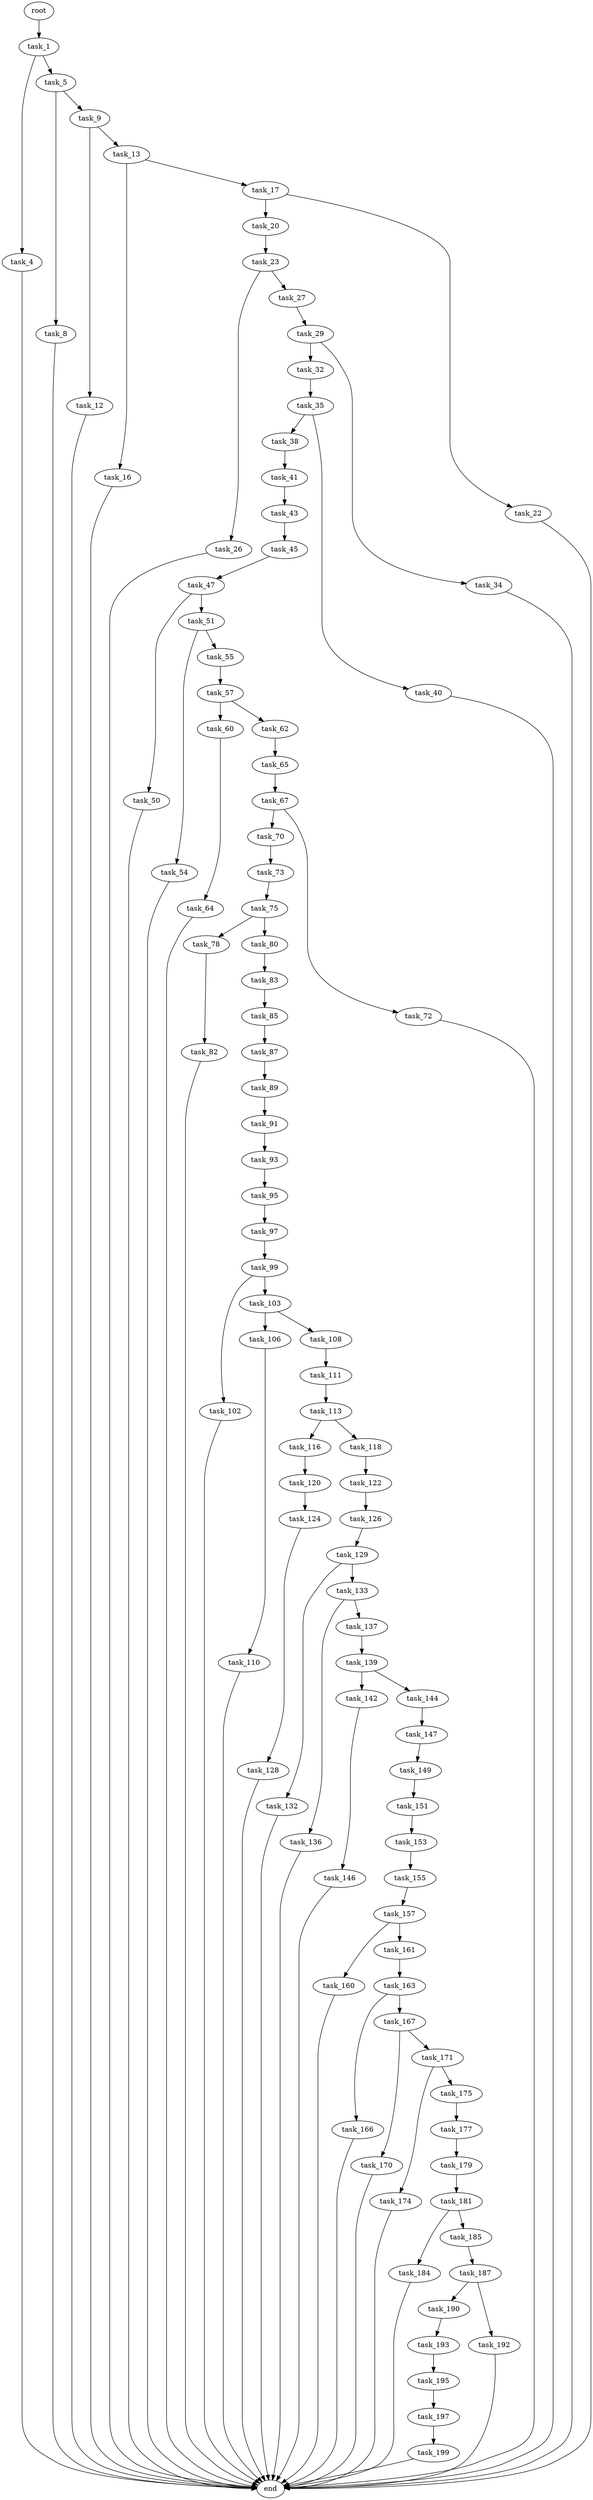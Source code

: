 digraph G {
  root [size="0.000000"];
  task_1 [size="782757789696.000000"];
  task_4 [size="84070534169.000000"];
  task_5 [size="58578694265.000000"];
  task_8 [size="23012560814.000000"];
  task_9 [size="791153551199.000000"];
  task_12 [size="5142911347.000000"];
  task_13 [size="661700584858.000000"];
  task_16 [size="35632038954.000000"];
  task_17 [size="231928233984.000000"];
  task_20 [size="23231166865.000000"];
  task_22 [size="885742083403.000000"];
  task_23 [size="231928233984.000000"];
  task_26 [size="2307729830.000000"];
  task_27 [size="3410196608.000000"];
  task_29 [size="134217728000.000000"];
  task_32 [size="15231511743.000000"];
  task_34 [size="8589934592.000000"];
  task_35 [size="489122939996.000000"];
  task_38 [size="12300863362.000000"];
  task_40 [size="226277587820.000000"];
  task_41 [size="70669514507.000000"];
  task_43 [size="398479780682.000000"];
  task_45 [size="231928233984.000000"];
  task_47 [size="220280795643.000000"];
  task_50 [size="8589934592.000000"];
  task_51 [size="186765850739.000000"];
  task_54 [size="17957862678.000000"];
  task_55 [size="120234082055.000000"];
  task_57 [size="231928233984.000000"];
  task_60 [size="6734595672.000000"];
  task_62 [size="5252683611.000000"];
  task_64 [size="46560288942.000000"];
  task_65 [size="251391790627.000000"];
  task_67 [size="7080974158.000000"];
  task_70 [size="4731851321.000000"];
  task_72 [size="231928233984.000000"];
  task_73 [size="60302591987.000000"];
  task_75 [size="782757789696.000000"];
  task_78 [size="68719476736.000000"];
  task_80 [size="231928233984.000000"];
  task_82 [size="8589934592.000000"];
  task_83 [size="54881922358.000000"];
  task_85 [size="68719476736.000000"];
  task_87 [size="549755813888.000000"];
  task_89 [size="2352997145.000000"];
  task_91 [size="134217728000.000000"];
  task_93 [size="549755813888.000000"];
  task_95 [size="8761799979.000000"];
  task_97 [size="782757789696.000000"];
  task_99 [size="2677465177.000000"];
  task_102 [size="648444114988.000000"];
  task_103 [size="483135322559.000000"];
  task_106 [size="6476109777.000000"];
  task_108 [size="549755813888.000000"];
  task_110 [size="134217728000.000000"];
  task_111 [size="16507148697.000000"];
  task_113 [size="12477412395.000000"];
  task_116 [size="15076729140.000000"];
  task_118 [size="16445523759.000000"];
  task_120 [size="1808391463.000000"];
  task_122 [size="507619132.000000"];
  task_124 [size="45549945059.000000"];
  task_126 [size="28991029248.000000"];
  task_128 [size="782757789696.000000"];
  task_129 [size="3979973965.000000"];
  task_132 [size="8589934592.000000"];
  task_133 [size="4216680971.000000"];
  task_136 [size="43952136600.000000"];
  task_137 [size="12548293468.000000"];
  task_139 [size="302015978788.000000"];
  task_142 [size="782757789696.000000"];
  task_144 [size="533816080.000000"];
  task_146 [size="1390135612.000000"];
  task_147 [size="782757789696.000000"];
  task_149 [size="6811003144.000000"];
  task_151 [size="683815001145.000000"];
  task_153 [size="4938309712.000000"];
  task_155 [size="549755813888.000000"];
  task_157 [size="68719476736.000000"];
  task_160 [size="16583822758.000000"];
  task_161 [size="68719476736.000000"];
  task_163 [size="251263992726.000000"];
  task_166 [size="7383250895.000000"];
  task_167 [size="68719476736.000000"];
  task_170 [size="621819067221.000000"];
  task_171 [size="24128584602.000000"];
  task_174 [size="134217728000.000000"];
  task_175 [size="1309259060.000000"];
  task_177 [size="41870863153.000000"];
  task_179 [size="184454748952.000000"];
  task_181 [size="8696970641.000000"];
  task_184 [size="401330763024.000000"];
  task_185 [size="68719476736.000000"];
  task_187 [size="3323905121.000000"];
  task_190 [size="368293445632.000000"];
  task_192 [size="31194963063.000000"];
  task_193 [size="13962715741.000000"];
  task_195 [size="11751746420.000000"];
  task_197 [size="8931226225.000000"];
  task_199 [size="15454529796.000000"];
  end [size="0.000000"];

  root -> task_1 [size="1.000000"];
  task_1 -> task_4 [size="679477248.000000"];
  task_1 -> task_5 [size="679477248.000000"];
  task_4 -> end [size="1.000000"];
  task_5 -> task_8 [size="209715200.000000"];
  task_5 -> task_9 [size="209715200.000000"];
  task_8 -> end [size="1.000000"];
  task_9 -> task_12 [size="679477248.000000"];
  task_9 -> task_13 [size="679477248.000000"];
  task_12 -> end [size="1.000000"];
  task_13 -> task_16 [size="679477248.000000"];
  task_13 -> task_17 [size="679477248.000000"];
  task_16 -> end [size="1.000000"];
  task_17 -> task_20 [size="301989888.000000"];
  task_17 -> task_22 [size="301989888.000000"];
  task_20 -> task_23 [size="838860800.000000"];
  task_22 -> end [size="1.000000"];
  task_23 -> task_26 [size="301989888.000000"];
  task_23 -> task_27 [size="301989888.000000"];
  task_26 -> end [size="1.000000"];
  task_27 -> task_29 [size="134217728.000000"];
  task_29 -> task_32 [size="209715200.000000"];
  task_29 -> task_34 [size="209715200.000000"];
  task_32 -> task_35 [size="536870912.000000"];
  task_34 -> end [size="1.000000"];
  task_35 -> task_38 [size="679477248.000000"];
  task_35 -> task_40 [size="679477248.000000"];
  task_38 -> task_41 [size="209715200.000000"];
  task_40 -> end [size="1.000000"];
  task_41 -> task_43 [size="75497472.000000"];
  task_43 -> task_45 [size="536870912.000000"];
  task_45 -> task_47 [size="301989888.000000"];
  task_47 -> task_50 [size="838860800.000000"];
  task_47 -> task_51 [size="838860800.000000"];
  task_50 -> end [size="1.000000"];
  task_51 -> task_54 [size="134217728.000000"];
  task_51 -> task_55 [size="134217728.000000"];
  task_54 -> end [size="1.000000"];
  task_55 -> task_57 [size="134217728.000000"];
  task_57 -> task_60 [size="301989888.000000"];
  task_57 -> task_62 [size="301989888.000000"];
  task_60 -> task_64 [size="134217728.000000"];
  task_62 -> task_65 [size="301989888.000000"];
  task_64 -> end [size="1.000000"];
  task_65 -> task_67 [size="679477248.000000"];
  task_67 -> task_70 [size="33554432.000000"];
  task_67 -> task_72 [size="33554432.000000"];
  task_70 -> task_73 [size="134217728.000000"];
  task_72 -> end [size="1.000000"];
  task_73 -> task_75 [size="75497472.000000"];
  task_75 -> task_78 [size="679477248.000000"];
  task_75 -> task_80 [size="679477248.000000"];
  task_78 -> task_82 [size="134217728.000000"];
  task_80 -> task_83 [size="301989888.000000"];
  task_82 -> end [size="1.000000"];
  task_83 -> task_85 [size="209715200.000000"];
  task_85 -> task_87 [size="134217728.000000"];
  task_87 -> task_89 [size="536870912.000000"];
  task_89 -> task_91 [size="209715200.000000"];
  task_91 -> task_93 [size="209715200.000000"];
  task_93 -> task_95 [size="536870912.000000"];
  task_95 -> task_97 [size="33554432.000000"];
  task_97 -> task_99 [size="679477248.000000"];
  task_99 -> task_102 [size="301989888.000000"];
  task_99 -> task_103 [size="301989888.000000"];
  task_102 -> end [size="1.000000"];
  task_103 -> task_106 [size="301989888.000000"];
  task_103 -> task_108 [size="301989888.000000"];
  task_106 -> task_110 [size="134217728.000000"];
  task_108 -> task_111 [size="536870912.000000"];
  task_110 -> end [size="1.000000"];
  task_111 -> task_113 [size="411041792.000000"];
  task_113 -> task_116 [size="209715200.000000"];
  task_113 -> task_118 [size="209715200.000000"];
  task_116 -> task_120 [size="301989888.000000"];
  task_118 -> task_122 [size="301989888.000000"];
  task_120 -> task_124 [size="134217728.000000"];
  task_122 -> task_126 [size="33554432.000000"];
  task_124 -> task_128 [size="838860800.000000"];
  task_126 -> task_129 [size="75497472.000000"];
  task_128 -> end [size="1.000000"];
  task_129 -> task_132 [size="134217728.000000"];
  task_129 -> task_133 [size="134217728.000000"];
  task_132 -> end [size="1.000000"];
  task_133 -> task_136 [size="134217728.000000"];
  task_133 -> task_137 [size="134217728.000000"];
  task_136 -> end [size="1.000000"];
  task_137 -> task_139 [size="838860800.000000"];
  task_139 -> task_142 [size="838860800.000000"];
  task_139 -> task_144 [size="838860800.000000"];
  task_142 -> task_146 [size="679477248.000000"];
  task_144 -> task_147 [size="33554432.000000"];
  task_146 -> end [size="1.000000"];
  task_147 -> task_149 [size="679477248.000000"];
  task_149 -> task_151 [size="209715200.000000"];
  task_151 -> task_153 [size="536870912.000000"];
  task_153 -> task_155 [size="209715200.000000"];
  task_155 -> task_157 [size="536870912.000000"];
  task_157 -> task_160 [size="134217728.000000"];
  task_157 -> task_161 [size="134217728.000000"];
  task_160 -> end [size="1.000000"];
  task_161 -> task_163 [size="134217728.000000"];
  task_163 -> task_166 [size="411041792.000000"];
  task_163 -> task_167 [size="411041792.000000"];
  task_166 -> end [size="1.000000"];
  task_167 -> task_170 [size="134217728.000000"];
  task_167 -> task_171 [size="134217728.000000"];
  task_170 -> end [size="1.000000"];
  task_171 -> task_174 [size="33554432.000000"];
  task_171 -> task_175 [size="33554432.000000"];
  task_174 -> end [size="1.000000"];
  task_175 -> task_177 [size="33554432.000000"];
  task_177 -> task_179 [size="75497472.000000"];
  task_179 -> task_181 [size="134217728.000000"];
  task_181 -> task_184 [size="301989888.000000"];
  task_181 -> task_185 [size="301989888.000000"];
  task_184 -> end [size="1.000000"];
  task_185 -> task_187 [size="134217728.000000"];
  task_187 -> task_190 [size="209715200.000000"];
  task_187 -> task_192 [size="209715200.000000"];
  task_190 -> task_193 [size="411041792.000000"];
  task_192 -> end [size="1.000000"];
  task_193 -> task_195 [size="411041792.000000"];
  task_195 -> task_197 [size="536870912.000000"];
  task_197 -> task_199 [size="536870912.000000"];
  task_199 -> end [size="1.000000"];
}
